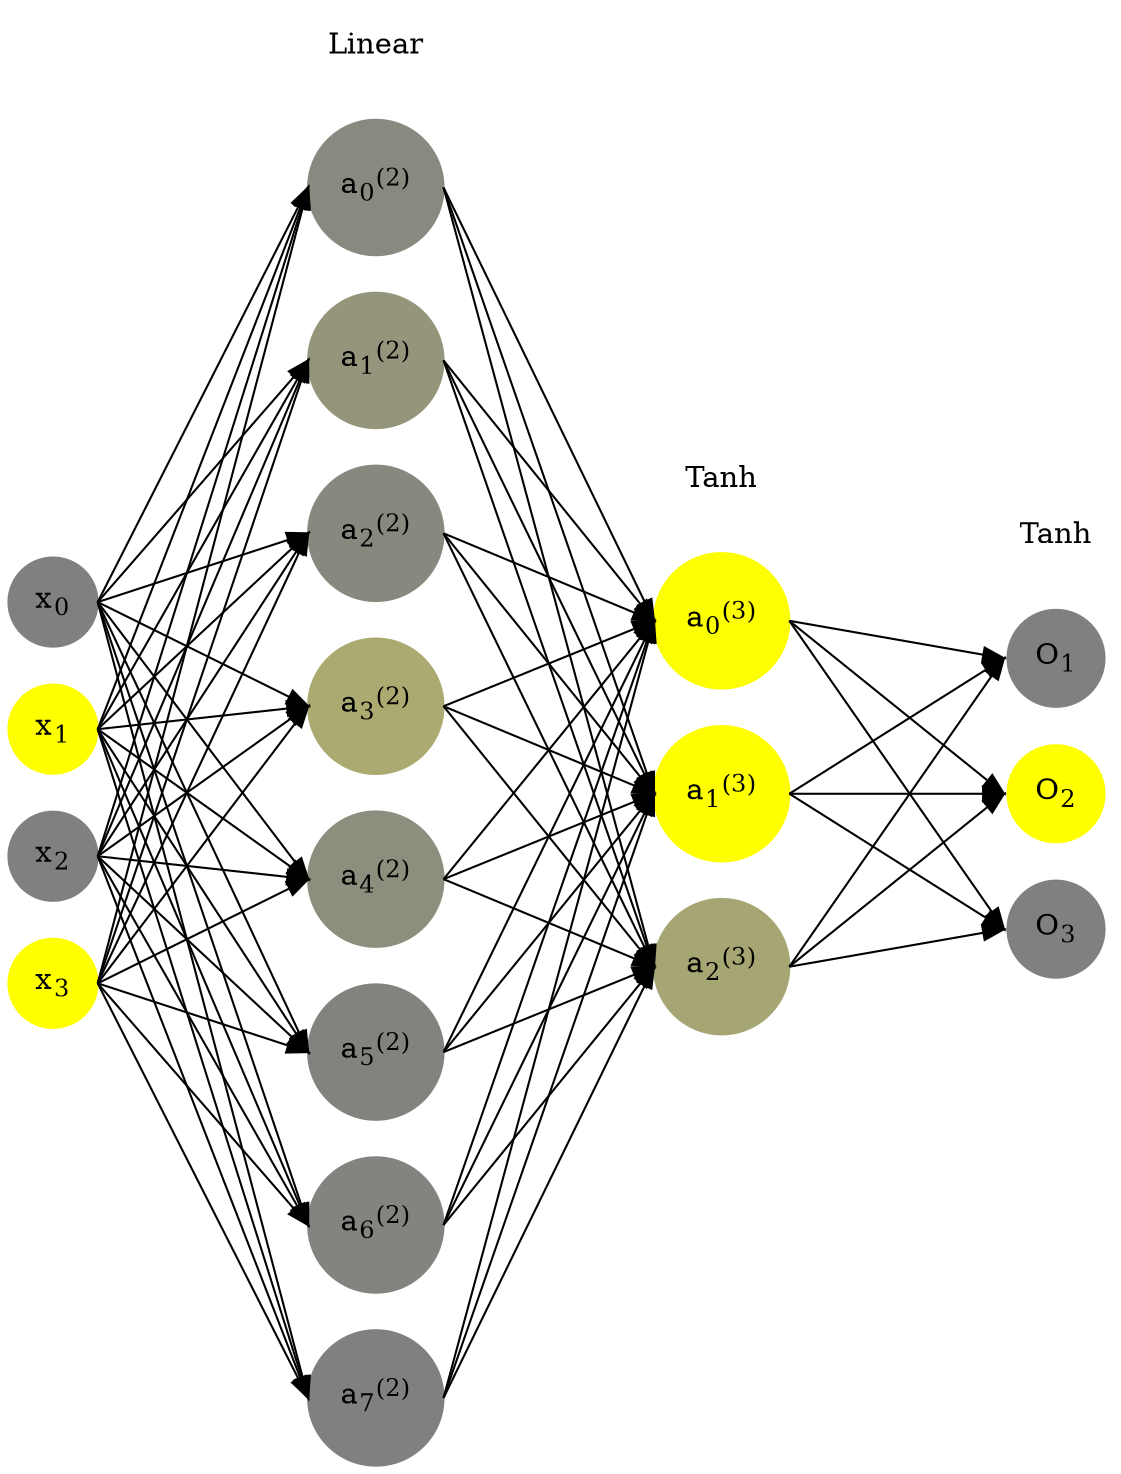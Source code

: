 digraph G {
	rankdir = LR;
	splines=false;
	edge[style=invis];
	ranksep= 1.4;
	{
	node [shape=circle, color="0.1667, 0.0, 0.5", style=filled, fillcolor="0.1667, 0.0, 0.5"];
	x0 [label=<x<sub>0</sub>>];
	}
	{
	node [shape=circle, color="0.1667, 1.0, 1.0", style=filled, fillcolor="0.1667, 1.0, 1.0"];
	x1 [label=<x<sub>1</sub>>];
	}
	{
	node [shape=circle, color="0.1667, 0.0, 0.5", style=filled, fillcolor="0.1667, 0.0, 0.5"];
	x2 [label=<x<sub>2</sub>>];
	}
	{
	node [shape=circle, color="0.1667, 1.0, 1.0", style=filled, fillcolor="0.1667, 1.0, 1.0"];
	x3 [label=<x<sub>3</sub>>];
	}
	{
	node [shape=circle, color="0.1667, 0.073158, 0.536579", style=filled, fillcolor="0.1667, 0.073158, 0.536579"];
	a02 [label=<a<sub>0</sub><sup>(2)</sup>>];
	}
	{
	node [shape=circle, color="0.1667, 0.171490, 0.585745", style=filled, fillcolor="0.1667, 0.171490, 0.585745"];
	a12 [label=<a<sub>1</sub><sup>(2)</sup>>];
	}
	{
	node [shape=circle, color="0.1667, 0.064496, 0.532248", style=filled, fillcolor="0.1667, 0.064496, 0.532248"];
	a22 [label=<a<sub>2</sub><sup>(2)</sup>>];
	}
	{
	node [shape=circle, color="0.1667, 0.340628, 0.670314", style=filled, fillcolor="0.1667, 0.340628, 0.670314"];
	a32 [label=<a<sub>3</sub><sup>(2)</sup>>];
	}
	{
	node [shape=circle, color="0.1667, 0.115716, 0.557858", style=filled, fillcolor="0.1667, 0.115716, 0.557858"];
	a42 [label=<a<sub>4</sub><sup>(2)</sup>>];
	}
	{
	node [shape=circle, color="0.1667, 0.020290, 0.510145", style=filled, fillcolor="0.1667, 0.020290, 0.510145"];
	a52 [label=<a<sub>5</sub><sup>(2)</sup>>];
	}
	{
	node [shape=circle, color="0.1667, 0.023918, 0.511959", style=filled, fillcolor="0.1667, 0.023918, 0.511959"];
	a62 [label=<a<sub>6</sub><sup>(2)</sup>>];
	}
	{
	node [shape=circle, color="0.1667, 0.006875, 0.503437", style=filled, fillcolor="0.1667, 0.006875, 0.503437"];
	a72 [label=<a<sub>7</sub><sup>(2)</sup>>];
	}
	{
	node [shape=circle, color="0.1667, 0.986220, 0.993110", style=filled, fillcolor="0.1667, 0.986220, 0.993110"];
	a03 [label=<a<sub>0</sub><sup>(3)</sup>>];
	}
	{
	node [shape=circle, color="0.1667, 0.995398, 0.997699", style=filled, fillcolor="0.1667, 0.995398, 0.997699"];
	a13 [label=<a<sub>1</sub><sup>(3)</sup>>];
	}
	{
	node [shape=circle, color="0.1667, 0.304190, 0.652095", style=filled, fillcolor="0.1667, 0.304190, 0.652095"];
	a23 [label=<a<sub>2</sub><sup>(3)</sup>>];
	}
	{
	node [shape=circle, color="0.1667, 0.0, 0.5", style=filled, fillcolor="0.1667, 0.0, 0.5"];
	O1 [label=<O<sub>1</sub>>];
	}
	{
	node [shape=circle, color="0.1667, 1.0, 1.0", style=filled, fillcolor="0.1667, 1.0, 1.0"];
	O2 [label=<O<sub>2</sub>>];
	}
	{
	node [shape=circle, color="0.1667, 0.0, 0.5", style=filled, fillcolor="0.1667, 0.0, 0.5"];
	O3 [label=<O<sub>3</sub>>];
	}
	{
	rank=same;
	x0->x1->x2->x3;
	}
	{
	rank=same;
	a02->a12->a22->a32->a42->a52->a62->a72;
	}
	{
	rank=same;
	a03->a13->a23;
	}
	{
	rank=same;
	O1->O2->O3;
	}
	l1 [shape=plaintext,label="Linear"];
	l1->a02;
	{rank=same; l1;a02};
	l2 [shape=plaintext,label="Tanh"];
	l2->a03;
	{rank=same; l2;a03};
	l3 [shape=plaintext,label="Tanh"];
	l3->O1;
	{rank=same; l3;O1};
edge[style=solid, tailport=e, headport=w];
	{x0;x1;x2;x3} -> {a02;a12;a22;a32;a42;a52;a62;a72};
	{a02;a12;a22;a32;a42;a52;a62;a72} -> {a03;a13;a23};
	{a03;a13;a23} -> {O1,O2,O3};
}